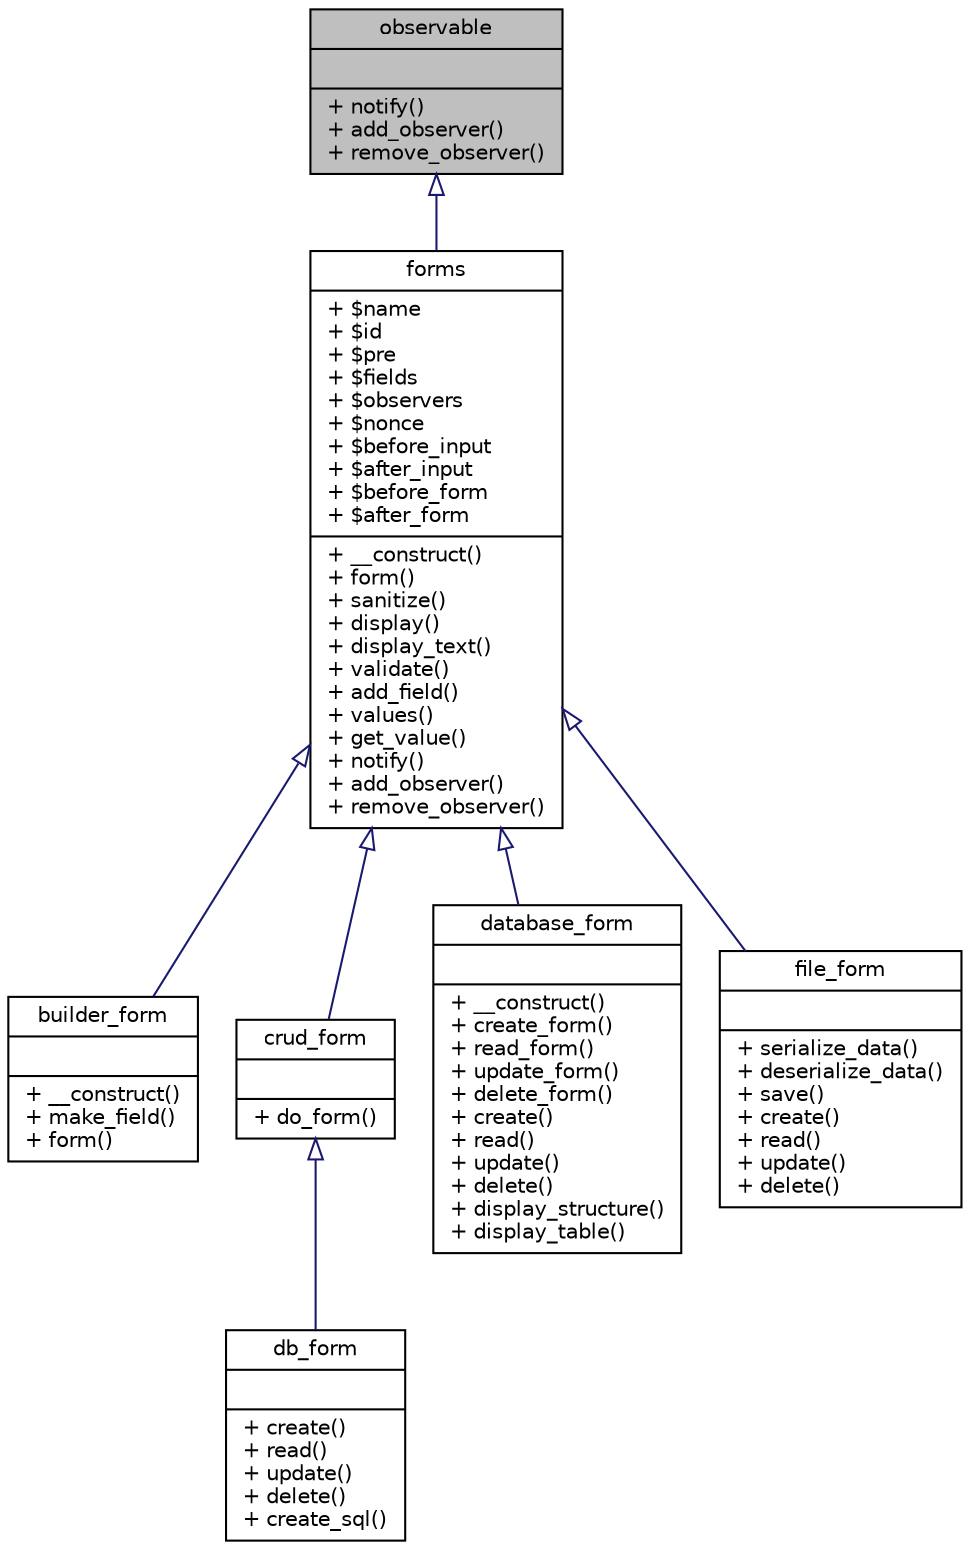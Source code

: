 digraph "observable"
{
  edge [fontname="Helvetica",fontsize="10",labelfontname="Helvetica",labelfontsize="10"];
  node [fontname="Helvetica",fontsize="10",shape=record];
  Node1 [label="{observable\n||+ notify()\l+ add_observer()\l+ remove_observer()\l}",height=0.2,width=0.4,color="black", fillcolor="grey75", style="filled", fontcolor="black"];
  Node1 -> Node2 [dir="back",color="midnightblue",fontsize="10",style="solid",arrowtail="onormal",fontname="Helvetica"];
  Node2 [label="{forms\n|+ $name\l+ $id\l+ $pre\l+ $fields\l+ $observers\l+ $nonce\l+ $before_input\l+ $after_input\l+ $before_form\l+ $after_form\l|+ __construct()\l+ form()\l+ sanitize()\l+ display()\l+ display_text()\l+ validate()\l+ add_field()\l+ values()\l+ get_value()\l+ notify()\l+ add_observer()\l+ remove_observer()\l}",height=0.2,width=0.4,color="black", fillcolor="white", style="filled",URL="$classforms.html",tooltip="This class describes an HTML form, containing a collection of inputs, and does mass validation and sa..."];
  Node2 -> Node3 [dir="back",color="midnightblue",fontsize="10",style="solid",arrowtail="onormal",fontname="Helvetica"];
  Node3 [label="{builder_form\n||+ __construct()\l+ make_field()\l+ form()\l}",height=0.2,width=0.4,color="black", fillcolor="white", style="filled",URL="$classbuilder__form.html",tooltip="This form build up a form by creating fields. "];
  Node2 -> Node4 [dir="back",color="midnightblue",fontsize="10",style="solid",arrowtail="onormal",fontname="Helvetica"];
  Node4 [label="{crud_form\n||+ do_form()\l}",height=0.2,width=0.4,color="black", fillcolor="white", style="filled",URL="$classcrud__form.html"];
  Node4 -> Node5 [dir="back",color="midnightblue",fontsize="10",style="solid",arrowtail="onormal",fontname="Helvetica"];
  Node5 [label="{db_form\n||+ create()\l+ read()\l+ update()\l+ delete()\l+ create_sql()\l}",height=0.2,width=0.4,color="black", fillcolor="white", style="filled",URL="$classdb__form.html",tooltip="Represents an HTML form, and saves form data in $db table named by the name attribue of this object..."];
  Node2 -> Node6 [dir="back",color="midnightblue",fontsize="10",style="solid",arrowtail="onormal",fontname="Helvetica"];
  Node6 [label="{database_form\n||+ __construct()\l+ create_form()\l+ read_form()\l+ update_form()\l+ delete_form()\l+ create()\l+ read()\l+ update()\l+ delete()\l+ display_structure()\l+ display_table()\l}",height=0.2,width=0.4,color="black", fillcolor="white", style="filled",URL="$classdatabase__form.html",tooltip="This class allows the both the structure and the data for this form to be written out to a database..."];
  Node2 -> Node7 [dir="back",color="midnightblue",fontsize="10",style="solid",arrowtail="onormal",fontname="Helvetica"];
  Node7 [label="{file_form\n||+ serialize_data()\l+ deserialize_data()\l+ save()\l+ create()\l+ read()\l+ update()\l+ delete()\l}",height=0.2,width=0.4,color="black", fillcolor="white", style="filled",URL="$classfile__form.html",tooltip="This class represents an HTML form, it&#39;s values, how it is validated and allows to read/write form da..."];
}
